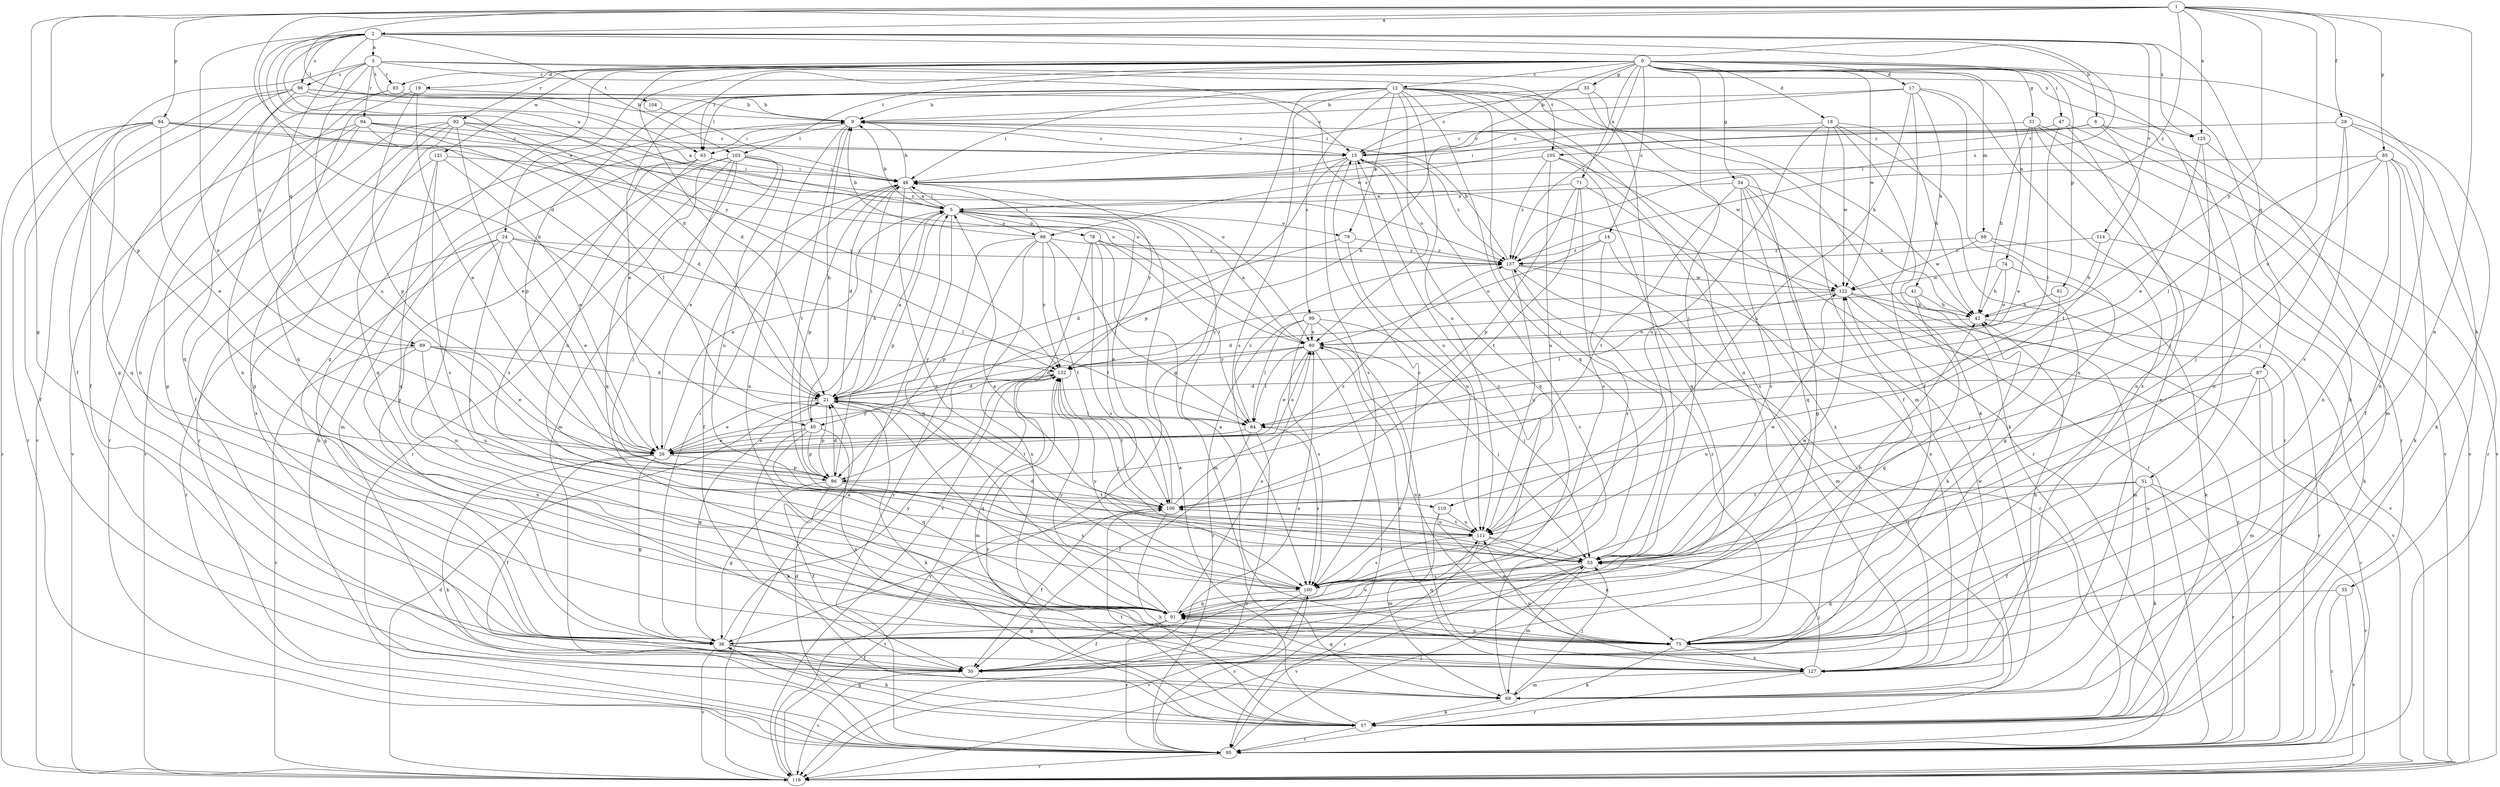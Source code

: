 strict digraph  {
0;
1;
2;
3;
5;
6;
9;
12;
14;
15;
17;
18;
19;
21;
24;
26;
28;
30;
31;
33;
34;
36;
40;
41;
42;
47;
48;
51;
53;
55;
57;
63;
64;
68;
69;
71;
74;
75;
78;
79;
80;
81;
84;
85;
86;
87;
89;
91;
92;
93;
94;
95;
96;
98;
99;
100;
103;
104;
105;
106;
110;
111;
114;
116;
121;
122;
125;
127;
132;
137;
0 -> 12  [label=c];
0 -> 14  [label=c];
0 -> 17  [label=d];
0 -> 18  [label=d];
0 -> 19  [label=d];
0 -> 21  [label=d];
0 -> 24  [label=e];
0 -> 31  [label=g];
0 -> 33  [label=g];
0 -> 34  [label=g];
0 -> 36  [label=g];
0 -> 40  [label=h];
0 -> 47  [label=i];
0 -> 51  [label=j];
0 -> 53  [label=j];
0 -> 55  [label=k];
0 -> 57  [label=k];
0 -> 63  [label=l];
0 -> 68  [label=m];
0 -> 71  [label=n];
0 -> 74  [label=n];
0 -> 81  [label=p];
0 -> 92  [label=r];
0 -> 93  [label=r];
0 -> 103  [label=t];
0 -> 121  [label=w];
0 -> 122  [label=w];
0 -> 137  [label=z];
1 -> 2  [label=a];
1 -> 21  [label=d];
1 -> 28  [label=f];
1 -> 36  [label=g];
1 -> 63  [label=l];
1 -> 75  [label=n];
1 -> 84  [label=p];
1 -> 85  [label=p];
1 -> 86  [label=p];
1 -> 110  [label=u];
1 -> 125  [label=x];
1 -> 132  [label=y];
1 -> 137  [label=z];
2 -> 3  [label=a];
2 -> 5  [label=a];
2 -> 6  [label=b];
2 -> 21  [label=d];
2 -> 26  [label=e];
2 -> 40  [label=h];
2 -> 87  [label=q];
2 -> 89  [label=q];
2 -> 96  [label=s];
2 -> 103  [label=t];
2 -> 114  [label=v];
2 -> 125  [label=x];
2 -> 132  [label=y];
2 -> 137  [label=z];
3 -> 30  [label=f];
3 -> 89  [label=q];
3 -> 93  [label=r];
3 -> 94  [label=r];
3 -> 96  [label=s];
3 -> 104  [label=t];
3 -> 105  [label=t];
3 -> 110  [label=u];
3 -> 122  [label=w];
3 -> 125  [label=x];
5 -> 9  [label=b];
5 -> 40  [label=h];
5 -> 48  [label=i];
5 -> 78  [label=o];
5 -> 79  [label=o];
5 -> 86  [label=p];
5 -> 91  [label=q];
5 -> 98  [label=s];
6 -> 48  [label=i];
6 -> 75  [label=n];
6 -> 98  [label=s];
6 -> 105  [label=t];
6 -> 106  [label=t];
6 -> 116  [label=v];
9 -> 15  [label=c];
9 -> 63  [label=l];
9 -> 75  [label=n];
9 -> 95  [label=r];
9 -> 106  [label=t];
9 -> 122  [label=w];
12 -> 9  [label=b];
12 -> 26  [label=e];
12 -> 36  [label=g];
12 -> 48  [label=i];
12 -> 53  [label=j];
12 -> 57  [label=k];
12 -> 63  [label=l];
12 -> 69  [label=m];
12 -> 75  [label=n];
12 -> 79  [label=o];
12 -> 80  [label=o];
12 -> 86  [label=p];
12 -> 91  [label=q];
12 -> 99  [label=s];
12 -> 100  [label=s];
12 -> 111  [label=u];
12 -> 127  [label=x];
14 -> 80  [label=o];
14 -> 100  [label=s];
14 -> 127  [label=x];
14 -> 137  [label=z];
15 -> 48  [label=i];
15 -> 86  [label=p];
15 -> 91  [label=q];
15 -> 100  [label=s];
15 -> 111  [label=u];
15 -> 137  [label=z];
17 -> 9  [label=b];
17 -> 30  [label=f];
17 -> 41  [label=h];
17 -> 48  [label=i];
17 -> 75  [label=n];
17 -> 111  [label=u];
17 -> 127  [label=x];
18 -> 15  [label=c];
18 -> 30  [label=f];
18 -> 42  [label=h];
18 -> 57  [label=k];
18 -> 95  [label=r];
18 -> 111  [label=u];
18 -> 122  [label=w];
19 -> 9  [label=b];
19 -> 26  [label=e];
19 -> 86  [label=p];
19 -> 91  [label=q];
21 -> 5  [label=a];
21 -> 26  [label=e];
21 -> 36  [label=g];
21 -> 48  [label=i];
21 -> 57  [label=k];
21 -> 64  [label=l];
21 -> 86  [label=p];
21 -> 91  [label=q];
21 -> 106  [label=t];
24 -> 26  [label=e];
24 -> 36  [label=g];
24 -> 53  [label=j];
24 -> 64  [label=l];
24 -> 75  [label=n];
24 -> 95  [label=r];
24 -> 137  [label=z];
26 -> 5  [label=a];
26 -> 30  [label=f];
26 -> 36  [label=g];
26 -> 57  [label=k];
26 -> 80  [label=o];
26 -> 86  [label=p];
26 -> 132  [label=y];
28 -> 15  [label=c];
28 -> 53  [label=j];
28 -> 57  [label=k];
28 -> 75  [label=n];
28 -> 100  [label=s];
30 -> 80  [label=o];
30 -> 116  [label=v];
31 -> 15  [label=c];
31 -> 26  [label=e];
31 -> 42  [label=h];
31 -> 95  [label=r];
31 -> 116  [label=v];
31 -> 127  [label=x];
33 -> 9  [label=b];
33 -> 15  [label=c];
33 -> 42  [label=h];
33 -> 53  [label=j];
34 -> 5  [label=a];
34 -> 36  [label=g];
34 -> 42  [label=h];
34 -> 91  [label=q];
34 -> 95  [label=r];
34 -> 100  [label=s];
34 -> 106  [label=t];
36 -> 30  [label=f];
36 -> 48  [label=i];
36 -> 57  [label=k];
36 -> 111  [label=u];
36 -> 116  [label=v];
36 -> 132  [label=y];
40 -> 9  [label=b];
40 -> 26  [label=e];
40 -> 57  [label=k];
40 -> 86  [label=p];
40 -> 91  [label=q];
40 -> 127  [label=x];
41 -> 21  [label=d];
41 -> 36  [label=g];
41 -> 42  [label=h];
41 -> 69  [label=m];
42 -> 80  [label=o];
42 -> 95  [label=r];
47 -> 15  [label=c];
47 -> 64  [label=l];
47 -> 75  [label=n];
47 -> 116  [label=v];
48 -> 5  [label=a];
48 -> 9  [label=b];
48 -> 21  [label=d];
48 -> 30  [label=f];
48 -> 86  [label=p];
48 -> 100  [label=s];
48 -> 132  [label=y];
51 -> 30  [label=f];
51 -> 53  [label=j];
51 -> 57  [label=k];
51 -> 95  [label=r];
51 -> 106  [label=t];
51 -> 116  [label=v];
53 -> 5  [label=a];
53 -> 21  [label=d];
53 -> 69  [label=m];
53 -> 91  [label=q];
53 -> 100  [label=s];
53 -> 116  [label=v];
53 -> 122  [label=w];
55 -> 91  [label=q];
55 -> 95  [label=r];
55 -> 116  [label=v];
57 -> 5  [label=a];
57 -> 36  [label=g];
57 -> 95  [label=r];
57 -> 106  [label=t];
57 -> 132  [label=y];
63 -> 48  [label=i];
63 -> 69  [label=m];
63 -> 100  [label=s];
63 -> 111  [label=u];
64 -> 26  [label=e];
64 -> 30  [label=f];
64 -> 100  [label=s];
64 -> 116  [label=v];
64 -> 137  [label=z];
68 -> 36  [label=g];
68 -> 116  [label=v];
68 -> 122  [label=w];
68 -> 137  [label=z];
69 -> 15  [label=c];
69 -> 53  [label=j];
69 -> 57  [label=k];
71 -> 5  [label=a];
71 -> 86  [label=p];
71 -> 100  [label=s];
71 -> 106  [label=t];
71 -> 127  [label=x];
74 -> 42  [label=h];
74 -> 57  [label=k];
74 -> 80  [label=o];
74 -> 122  [label=w];
75 -> 5  [label=a];
75 -> 42  [label=h];
75 -> 57  [label=k];
75 -> 127  [label=x];
75 -> 137  [label=z];
78 -> 64  [label=l];
78 -> 69  [label=m];
78 -> 100  [label=s];
78 -> 106  [label=t];
78 -> 116  [label=v];
78 -> 137  [label=z];
79 -> 21  [label=d];
79 -> 111  [label=u];
79 -> 137  [label=z];
80 -> 5  [label=a];
80 -> 21  [label=d];
80 -> 26  [label=e];
80 -> 53  [label=j];
80 -> 64  [label=l];
80 -> 75  [label=n];
80 -> 95  [label=r];
80 -> 132  [label=y];
81 -> 42  [label=h];
81 -> 53  [label=j];
84 -> 15  [label=c];
84 -> 26  [label=e];
84 -> 30  [label=f];
84 -> 80  [label=o];
84 -> 91  [label=q];
84 -> 95  [label=r];
84 -> 116  [label=v];
84 -> 137  [label=z];
85 -> 30  [label=f];
85 -> 48  [label=i];
85 -> 53  [label=j];
85 -> 57  [label=k];
85 -> 64  [label=l];
85 -> 75  [label=n];
85 -> 95  [label=r];
86 -> 21  [label=d];
86 -> 30  [label=f];
86 -> 36  [label=g];
86 -> 100  [label=s];
86 -> 106  [label=t];
87 -> 21  [label=d];
87 -> 69  [label=m];
87 -> 75  [label=n];
87 -> 95  [label=r];
87 -> 111  [label=u];
89 -> 21  [label=d];
89 -> 26  [label=e];
89 -> 75  [label=n];
89 -> 111  [label=u];
89 -> 116  [label=v];
89 -> 132  [label=y];
91 -> 15  [label=c];
91 -> 30  [label=f];
91 -> 36  [label=g];
91 -> 42  [label=h];
91 -> 75  [label=n];
91 -> 80  [label=o];
91 -> 95  [label=r];
91 -> 132  [label=y];
92 -> 15  [label=c];
92 -> 21  [label=d];
92 -> 26  [label=e];
92 -> 30  [label=f];
92 -> 36  [label=g];
92 -> 80  [label=o];
92 -> 91  [label=q];
92 -> 116  [label=v];
93 -> 9  [label=b];
93 -> 75  [label=n];
93 -> 91  [label=q];
94 -> 15  [label=c];
94 -> 36  [label=g];
94 -> 64  [label=l];
94 -> 80  [label=o];
94 -> 95  [label=r];
94 -> 116  [label=v];
94 -> 132  [label=y];
95 -> 9  [label=b];
95 -> 21  [label=d];
95 -> 53  [label=j];
95 -> 100  [label=s];
95 -> 116  [label=v];
96 -> 5  [label=a];
96 -> 9  [label=b];
96 -> 15  [label=c];
96 -> 30  [label=f];
96 -> 36  [label=g];
96 -> 75  [label=n];
96 -> 116  [label=v];
98 -> 9  [label=b];
98 -> 48  [label=i];
98 -> 64  [label=l];
98 -> 86  [label=p];
98 -> 95  [label=r];
98 -> 106  [label=t];
98 -> 127  [label=x];
98 -> 132  [label=y];
98 -> 137  [label=z];
99 -> 53  [label=j];
99 -> 64  [label=l];
99 -> 80  [label=o];
99 -> 95  [label=r];
99 -> 100  [label=s];
99 -> 127  [label=x];
100 -> 15  [label=c];
100 -> 30  [label=f];
100 -> 91  [label=q];
100 -> 116  [label=v];
100 -> 122  [label=w];
100 -> 132  [label=y];
103 -> 26  [label=e];
103 -> 36  [label=g];
103 -> 48  [label=i];
103 -> 53  [label=j];
103 -> 69  [label=m];
103 -> 91  [label=q];
103 -> 95  [label=r];
103 -> 111  [label=u];
104 -> 48  [label=i];
105 -> 48  [label=i];
105 -> 91  [label=q];
105 -> 95  [label=r];
105 -> 111  [label=u];
105 -> 137  [label=z];
106 -> 5  [label=a];
106 -> 30  [label=f];
106 -> 57  [label=k];
106 -> 111  [label=u];
106 -> 137  [label=z];
110 -> 69  [label=m];
110 -> 75  [label=n];
110 -> 111  [label=u];
111 -> 53  [label=j];
111 -> 75  [label=n];
111 -> 95  [label=r];
111 -> 100  [label=s];
111 -> 106  [label=t];
114 -> 42  [label=h];
114 -> 57  [label=k];
114 -> 137  [label=z];
116 -> 5  [label=a];
116 -> 21  [label=d];
116 -> 106  [label=t];
121 -> 26  [label=e];
121 -> 48  [label=i];
121 -> 91  [label=q];
121 -> 100  [label=s];
121 -> 127  [label=x];
122 -> 42  [label=h];
122 -> 64  [label=l];
122 -> 95  [label=r];
122 -> 116  [label=v];
122 -> 132  [label=y];
125 -> 26  [label=e];
125 -> 53  [label=j];
125 -> 69  [label=m];
127 -> 42  [label=h];
127 -> 53  [label=j];
127 -> 69  [label=m];
127 -> 80  [label=o];
127 -> 91  [label=q];
127 -> 95  [label=r];
127 -> 111  [label=u];
127 -> 122  [label=w];
132 -> 21  [label=d];
132 -> 53  [label=j];
132 -> 69  [label=m];
132 -> 106  [label=t];
132 -> 116  [label=v];
137 -> 9  [label=b];
137 -> 69  [label=m];
137 -> 95  [label=r];
137 -> 111  [label=u];
137 -> 122  [label=w];
}
